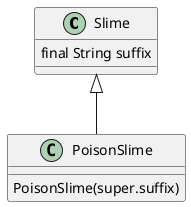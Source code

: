 @startuml

scale 1

class Slime {
  final String suffix
}

class PoisonSlime extends Slime {
    PoisonSlime(super.suffix)
}



@enduml